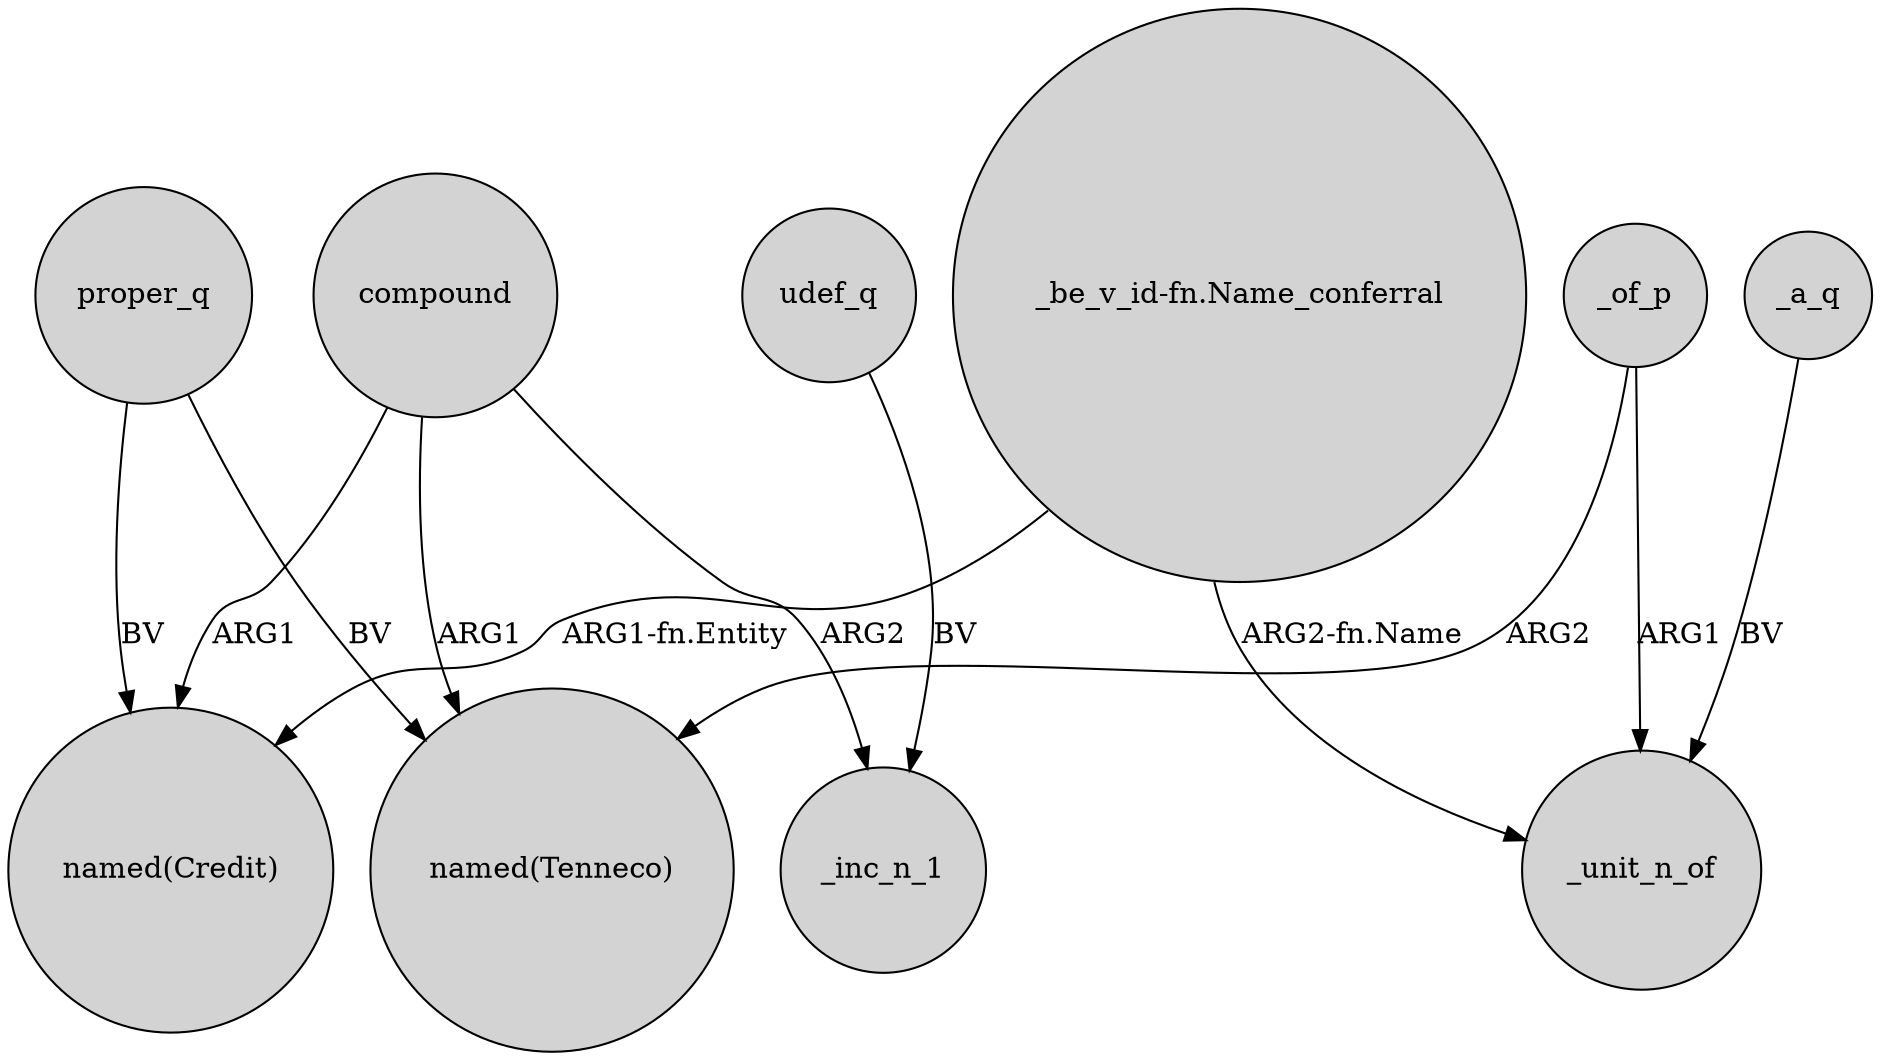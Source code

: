 digraph {
	node [shape=circle style=filled]
	compound -> "named(Credit)" [label=ARG1]
	proper_q -> "named(Tenneco)" [label=BV]
	_of_p -> _unit_n_of [label=ARG1]
	compound -> "named(Tenneco)" [label=ARG1]
	"_be_v_id-fn.Name_conferral" -> "named(Credit)" [label="ARG1-fn.Entity"]
	proper_q -> "named(Credit)" [label=BV]
	"_be_v_id-fn.Name_conferral" -> _unit_n_of [label="ARG2-fn.Name"]
	_a_q -> _unit_n_of [label=BV]
	udef_q -> _inc_n_1 [label=BV]
	_of_p -> "named(Tenneco)" [label=ARG2]
	compound -> _inc_n_1 [label=ARG2]
}
